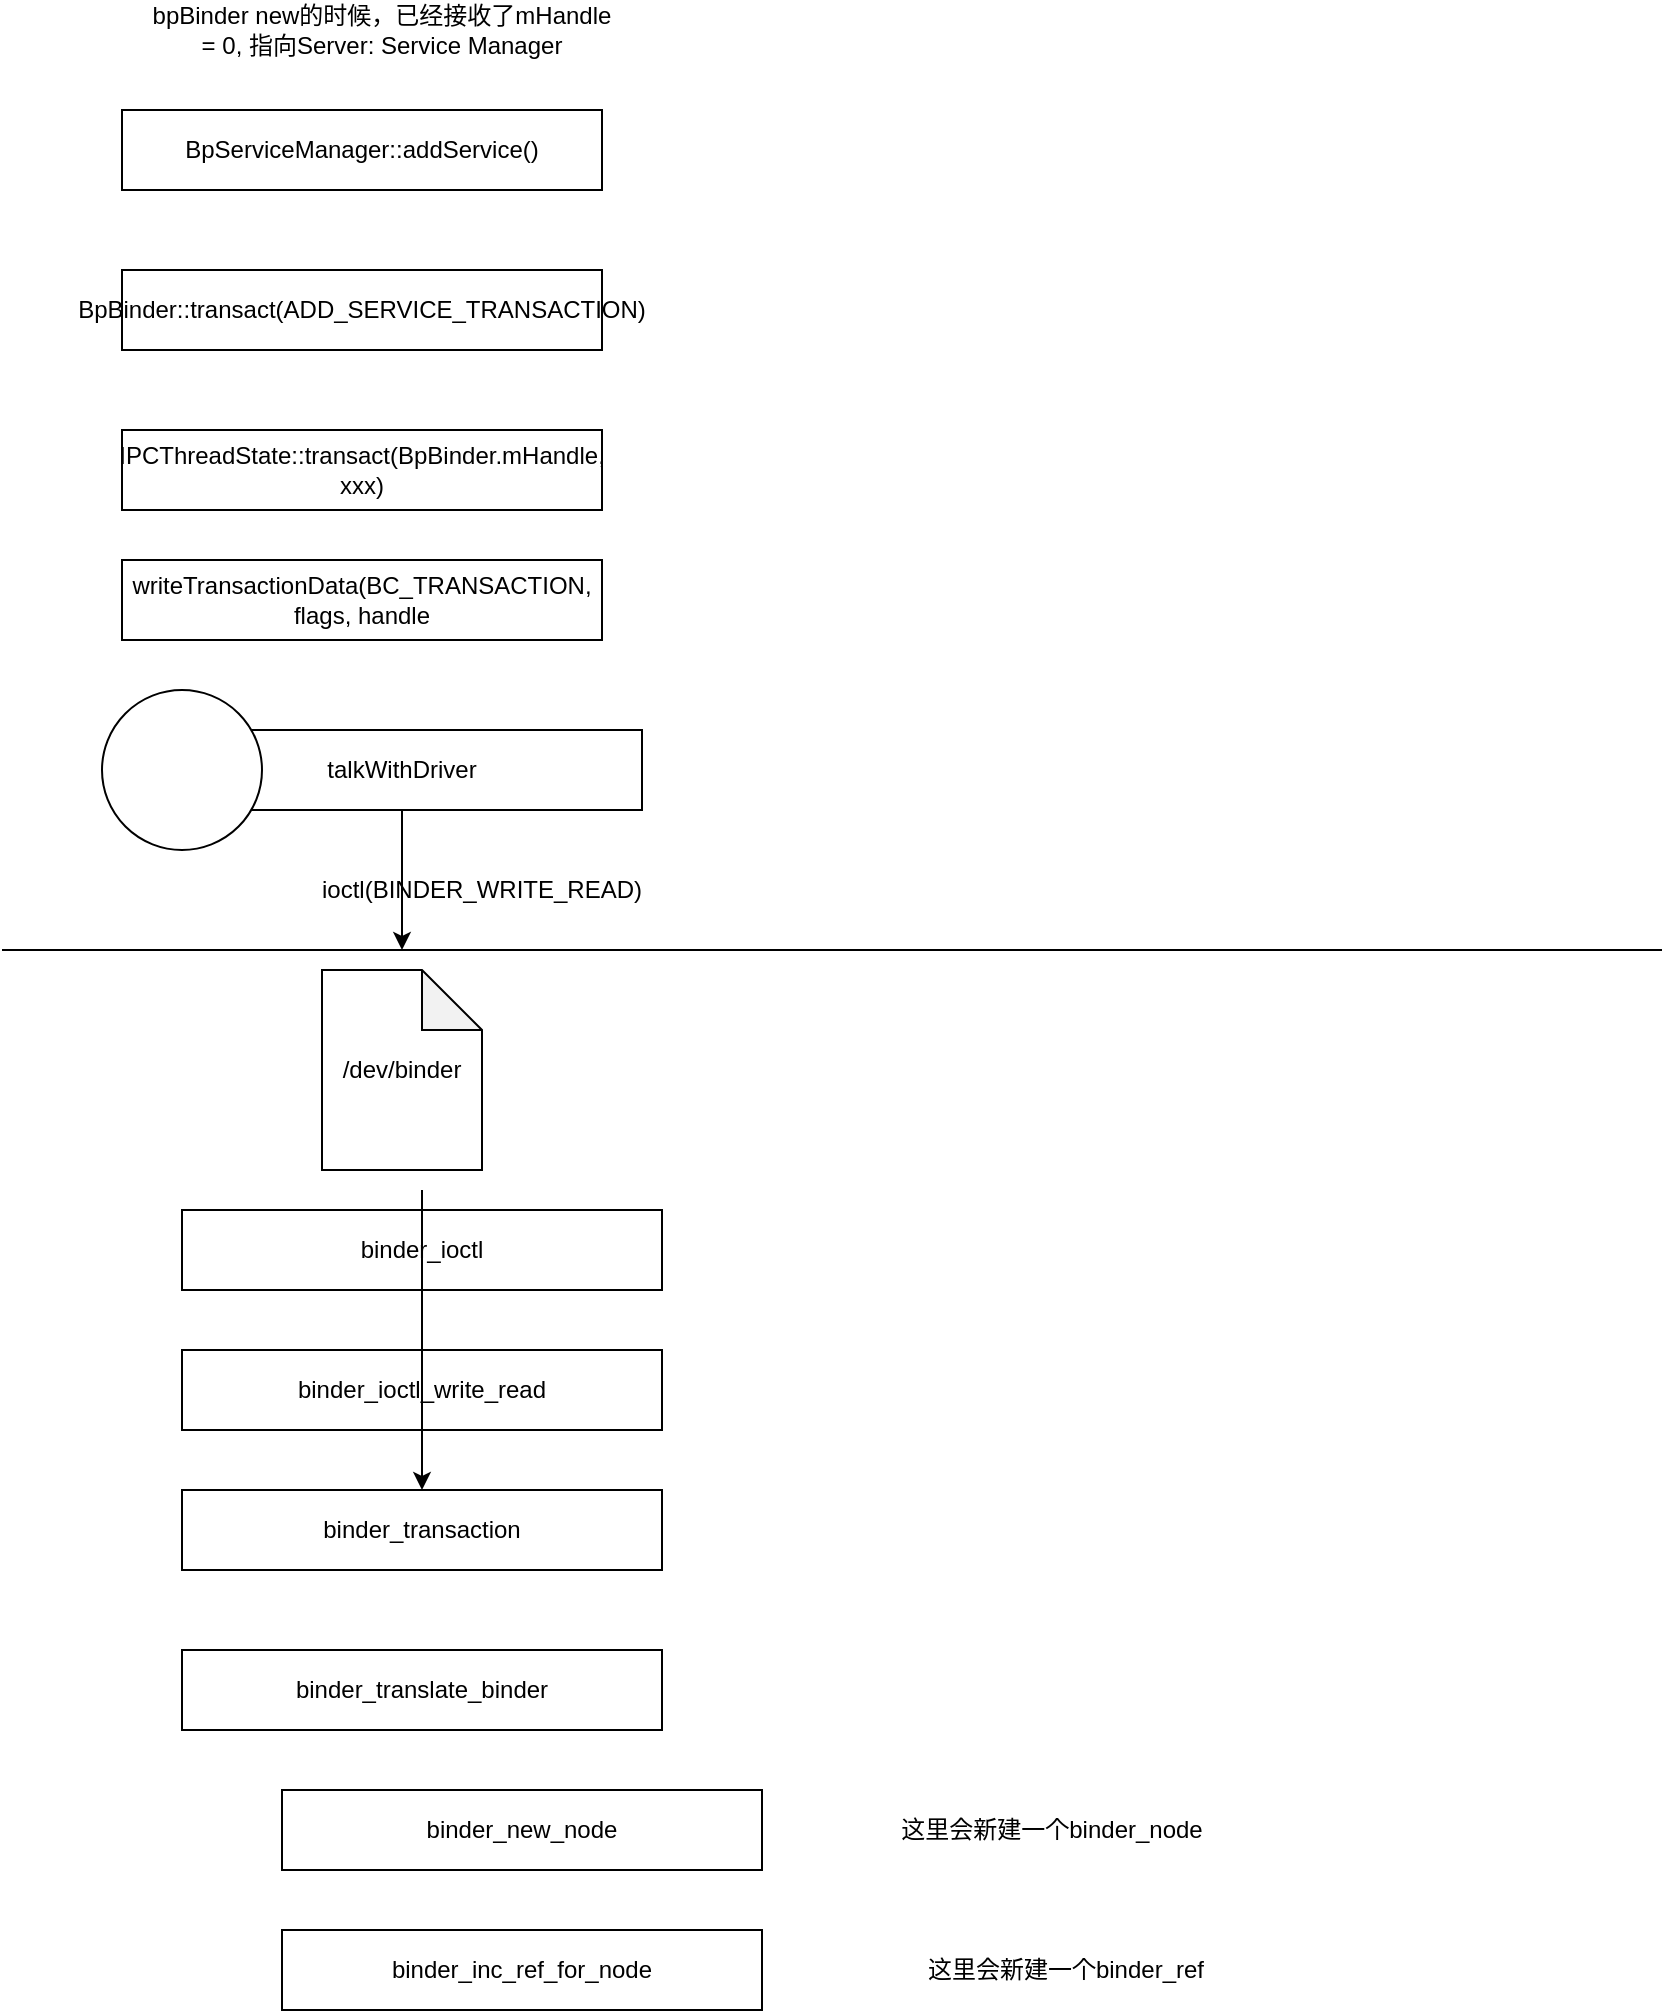 <mxfile version="10.7.6" type="github"><diagram id="PV75czh-7iaq4Xav94y0" name="Page-1"><mxGraphModel dx="1394" dy="747" grid="1" gridSize="10" guides="1" tooltips="1" connect="1" arrows="1" fold="1" page="1" pageScale="1" pageWidth="850" pageHeight="1100" math="0" shadow="0"><root><mxCell id="0"/><mxCell id="1" parent="0"/><mxCell id="WIzXh_v4vDxmJjFPSWfj-1" value="" style="endArrow=none;html=1;" edge="1" parent="1"><mxGeometry width="50" height="50" relative="1" as="geometry"><mxPoint x="20" y="500" as="sourcePoint"/><mxPoint x="850" y="500" as="targetPoint"/></mxGeometry></mxCell><mxCell id="WIzXh_v4vDxmJjFPSWfj-2" value="BpServiceManager::addService()" style="rounded=0;whiteSpace=wrap;html=1;" vertex="1" parent="1"><mxGeometry x="80" y="80" width="240" height="40" as="geometry"/></mxCell><mxCell id="WIzXh_v4vDxmJjFPSWfj-3" value="BpBinder::transact(ADD_SERVICE_TRANSACTION)" style="rounded=0;whiteSpace=wrap;html=1;" vertex="1" parent="1"><mxGeometry x="80" y="160" width="240" height="40" as="geometry"/></mxCell><mxCell id="WIzXh_v4vDxmJjFPSWfj-4" value="IPCThreadState::transact(BpBinder.mHandle, xxx)" style="rounded=0;whiteSpace=wrap;html=1;" vertex="1" parent="1"><mxGeometry x="80" y="240" width="240" height="40" as="geometry"/></mxCell><mxCell id="WIzXh_v4vDxmJjFPSWfj-5" value="talkWithDriver&lt;br&gt;" style="rounded=0;whiteSpace=wrap;html=1;" vertex="1" parent="1"><mxGeometry x="100" y="390" width="240" height="40" as="geometry"/></mxCell><mxCell id="WIzXh_v4vDxmJjFPSWfj-6" value="" style="ellipse;whiteSpace=wrap;html=1;aspect=fixed;" vertex="1" parent="1"><mxGeometry x="70" y="370" width="80" height="80" as="geometry"/></mxCell><mxCell id="WIzXh_v4vDxmJjFPSWfj-7" value="" style="endArrow=classic;html=1;exitX=0.5;exitY=1;exitDx=0;exitDy=0;" edge="1" parent="1" source="WIzXh_v4vDxmJjFPSWfj-5"><mxGeometry width="50" height="50" relative="1" as="geometry"><mxPoint x="180" y="580" as="sourcePoint"/><mxPoint x="220" y="500" as="targetPoint"/></mxGeometry></mxCell><mxCell id="WIzXh_v4vDxmJjFPSWfj-8" value="ioctl(BINDER_WRITE_READ)" style="text;html=1;strokeColor=none;fillColor=none;align=center;verticalAlign=middle;whiteSpace=wrap;rounded=0;" vertex="1" parent="1"><mxGeometry x="240" y="460" width="40" height="20" as="geometry"/></mxCell><mxCell id="WIzXh_v4vDxmJjFPSWfj-11" value="/dev/binder" style="shape=note;whiteSpace=wrap;html=1;backgroundOutline=1;darkOpacity=0.05;" vertex="1" parent="1"><mxGeometry x="180" y="510" width="80" height="100" as="geometry"/></mxCell><mxCell id="WIzXh_v4vDxmJjFPSWfj-12" value="binder_ioctl" style="rounded=0;whiteSpace=wrap;html=1;" vertex="1" parent="1"><mxGeometry x="110" y="630" width="240" height="40" as="geometry"/></mxCell><mxCell id="WIzXh_v4vDxmJjFPSWfj-13" value="binder_ioctl_write_read" style="rounded=0;whiteSpace=wrap;html=1;" vertex="1" parent="1"><mxGeometry x="110" y="700" width="240" height="40" as="geometry"/></mxCell><mxCell id="WIzXh_v4vDxmJjFPSWfj-14" value="binder_transaction" style="rounded=0;whiteSpace=wrap;html=1;" vertex="1" parent="1"><mxGeometry x="110" y="770" width="240" height="40" as="geometry"/></mxCell><mxCell id="WIzXh_v4vDxmJjFPSWfj-16" value="&lt;span&gt;writeTransactionData(BC_TRANSACTION, flags, handle&lt;/span&gt;" style="rounded=0;whiteSpace=wrap;html=1;" vertex="1" parent="1"><mxGeometry x="80" y="305" width="240" height="40" as="geometry"/></mxCell><mxCell id="WIzXh_v4vDxmJjFPSWfj-17" value="bpBinder new的时候，已经接收了mHandle = 0, 指向Server: Service Manager" style="text;html=1;strokeColor=none;fillColor=none;align=center;verticalAlign=middle;whiteSpace=wrap;rounded=0;" vertex="1" parent="1"><mxGeometry x="90" y="30" width="240" height="20" as="geometry"/></mxCell><mxCell id="WIzXh_v4vDxmJjFPSWfj-18" value="" style="endArrow=classic;html=1;entryX=0.5;entryY=0;entryDx=0;entryDy=0;" edge="1" parent="1" target="WIzXh_v4vDxmJjFPSWfj-14"><mxGeometry width="50" height="50" relative="1" as="geometry"><mxPoint x="230" y="620" as="sourcePoint"/><mxPoint x="70" y="830" as="targetPoint"/></mxGeometry></mxCell><mxCell id="WIzXh_v4vDxmJjFPSWfj-19" value="binder_translate_binder" style="rounded=0;whiteSpace=wrap;html=1;" vertex="1" parent="1"><mxGeometry x="110" y="850" width="240" height="40" as="geometry"/></mxCell><mxCell id="WIzXh_v4vDxmJjFPSWfj-20" value="binder_new_node" style="rounded=0;whiteSpace=wrap;html=1;" vertex="1" parent="1"><mxGeometry x="160" y="920" width="240" height="40" as="geometry"/></mxCell><mxCell id="WIzXh_v4vDxmJjFPSWfj-21" value="binder_inc_ref_for_node" style="rounded=0;whiteSpace=wrap;html=1;" vertex="1" parent="1"><mxGeometry x="160" y="990" width="240" height="40" as="geometry"/></mxCell><mxCell id="WIzXh_v4vDxmJjFPSWfj-22" value="这里会新建一个binder_node" style="text;html=1;strokeColor=none;fillColor=none;align=center;verticalAlign=middle;whiteSpace=wrap;rounded=0;" vertex="1" parent="1"><mxGeometry x="440" y="930" width="210" height="20" as="geometry"/></mxCell><mxCell id="WIzXh_v4vDxmJjFPSWfj-23" value="这里会新建一个binder_ref" style="text;html=1;strokeColor=none;fillColor=none;align=center;verticalAlign=middle;whiteSpace=wrap;rounded=0;" vertex="1" parent="1"><mxGeometry x="447" y="1000" width="210" height="20" as="geometry"/></mxCell></root></mxGraphModel></diagram></mxfile>